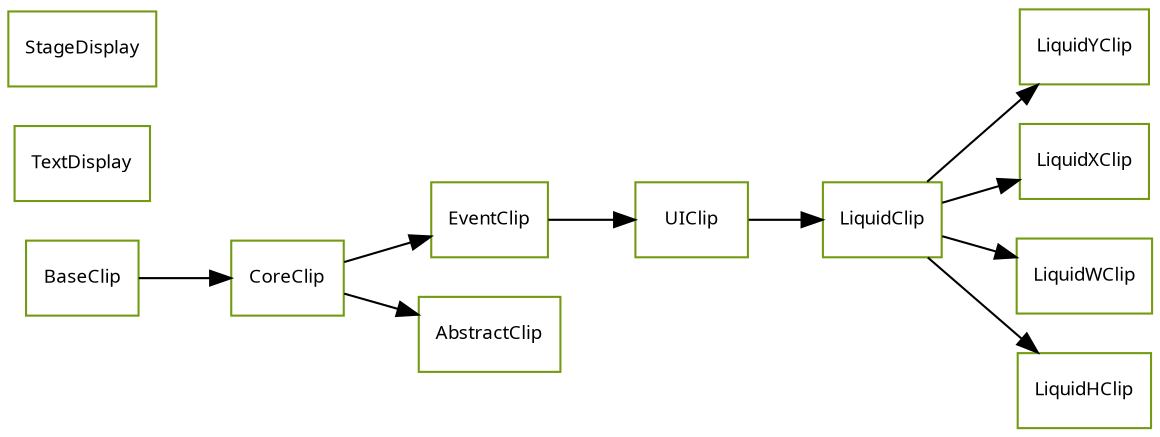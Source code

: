 strict digraph class_diagram {
  rankdir=LR;
  TypeUIClip[
    label="UIClip",
    URL="UIClip.html",
    tooltip="com.sekati.display.UIClip",
    fontname="Verdana",
    fontsize="9"
    color="#729b12"
    shape="record"
  ];
  TypeTextDisplay[
    label="TextDisplay",
    URL="TextDisplay.html",
    tooltip="com.sekati.display.TextDisplay",
    fontname="Verdana",
    fontsize="9"
    color="#729b12"
    shape="record"
  ];
  TypeStageDisplay[
    label="StageDisplay",
    URL="StageDisplay.html",
    tooltip="com.sekati.display.StageDisplay",
    fontname="Verdana",
    fontsize="9"
    color="#729b12"
    shape="record"
  ];
  TypeLiquidYClip[
    label="LiquidYClip",
    URL="LiquidYClip.html",
    tooltip="com.sekati.display.LiquidYClip",
    fontname="Verdana",
    fontsize="9"
    color="#729b12"
    shape="record"
  ];
  TypeLiquidXClip[
    label="LiquidXClip",
    URL="LiquidXClip.html",
    tooltip="com.sekati.display.LiquidXClip",
    fontname="Verdana",
    fontsize="9"
    color="#729b12"
    shape="record"
  ];
  TypeLiquidWClip[
    label="LiquidWClip",
    URL="LiquidWClip.html",
    tooltip="com.sekati.display.LiquidWClip",
    fontname="Verdana",
    fontsize="9"
    color="#729b12"
    shape="record"
  ];
  TypeLiquidHClip[
    label="LiquidHClip",
    URL="LiquidHClip.html",
    tooltip="com.sekati.display.LiquidHClip",
    fontname="Verdana",
    fontsize="9"
    color="#729b12"
    shape="record"
  ];
  TypeLiquidClip[
    label="LiquidClip",
    URL="LiquidClip.html",
    tooltip="com.sekati.display.LiquidClip",
    fontname="Verdana",
    fontsize="9"
    color="#729b12"
    shape="record"
  ];
  TypeEventClip[
    label="EventClip",
    URL="EventClip.html",
    tooltip="com.sekati.display.EventClip",
    fontname="Verdana",
    fontsize="9"
    color="#729b12"
    shape="record"
  ];
  TypeCoreClip[
    label="CoreClip",
    URL="CoreClip.html",
    tooltip="com.sekati.display.CoreClip",
    fontname="Verdana",
    fontsize="9"
    color="#729b12"
    shape="record"
  ];
  TypeBaseClip[
    label="BaseClip",
    URL="BaseClip.html",
    tooltip="com.sekati.display.BaseClip",
    fontname="Verdana",
    fontsize="9"
    color="#729b12"
    shape="record"
  ];
  TypeAbstractClip[
    label="AbstractClip",
    URL="AbstractClip.html",
    tooltip="com.sekati.display.AbstractClip",
    fontname="Verdana",
    fontsize="9"
    color="#729b12"
    shape="record"
  ];
  TypeEventClip -> TypeUIClip;
  TypeLiquidClip -> TypeLiquidYClip;
  TypeLiquidClip -> TypeLiquidXClip;
  TypeLiquidClip -> TypeLiquidWClip;
  TypeLiquidClip -> TypeLiquidHClip;
  TypeUIClip -> TypeLiquidClip;
  TypeCoreClip -> TypeEventClip;
  TypeBaseClip -> TypeCoreClip;
  TypeCoreClip -> TypeAbstractClip;
}
